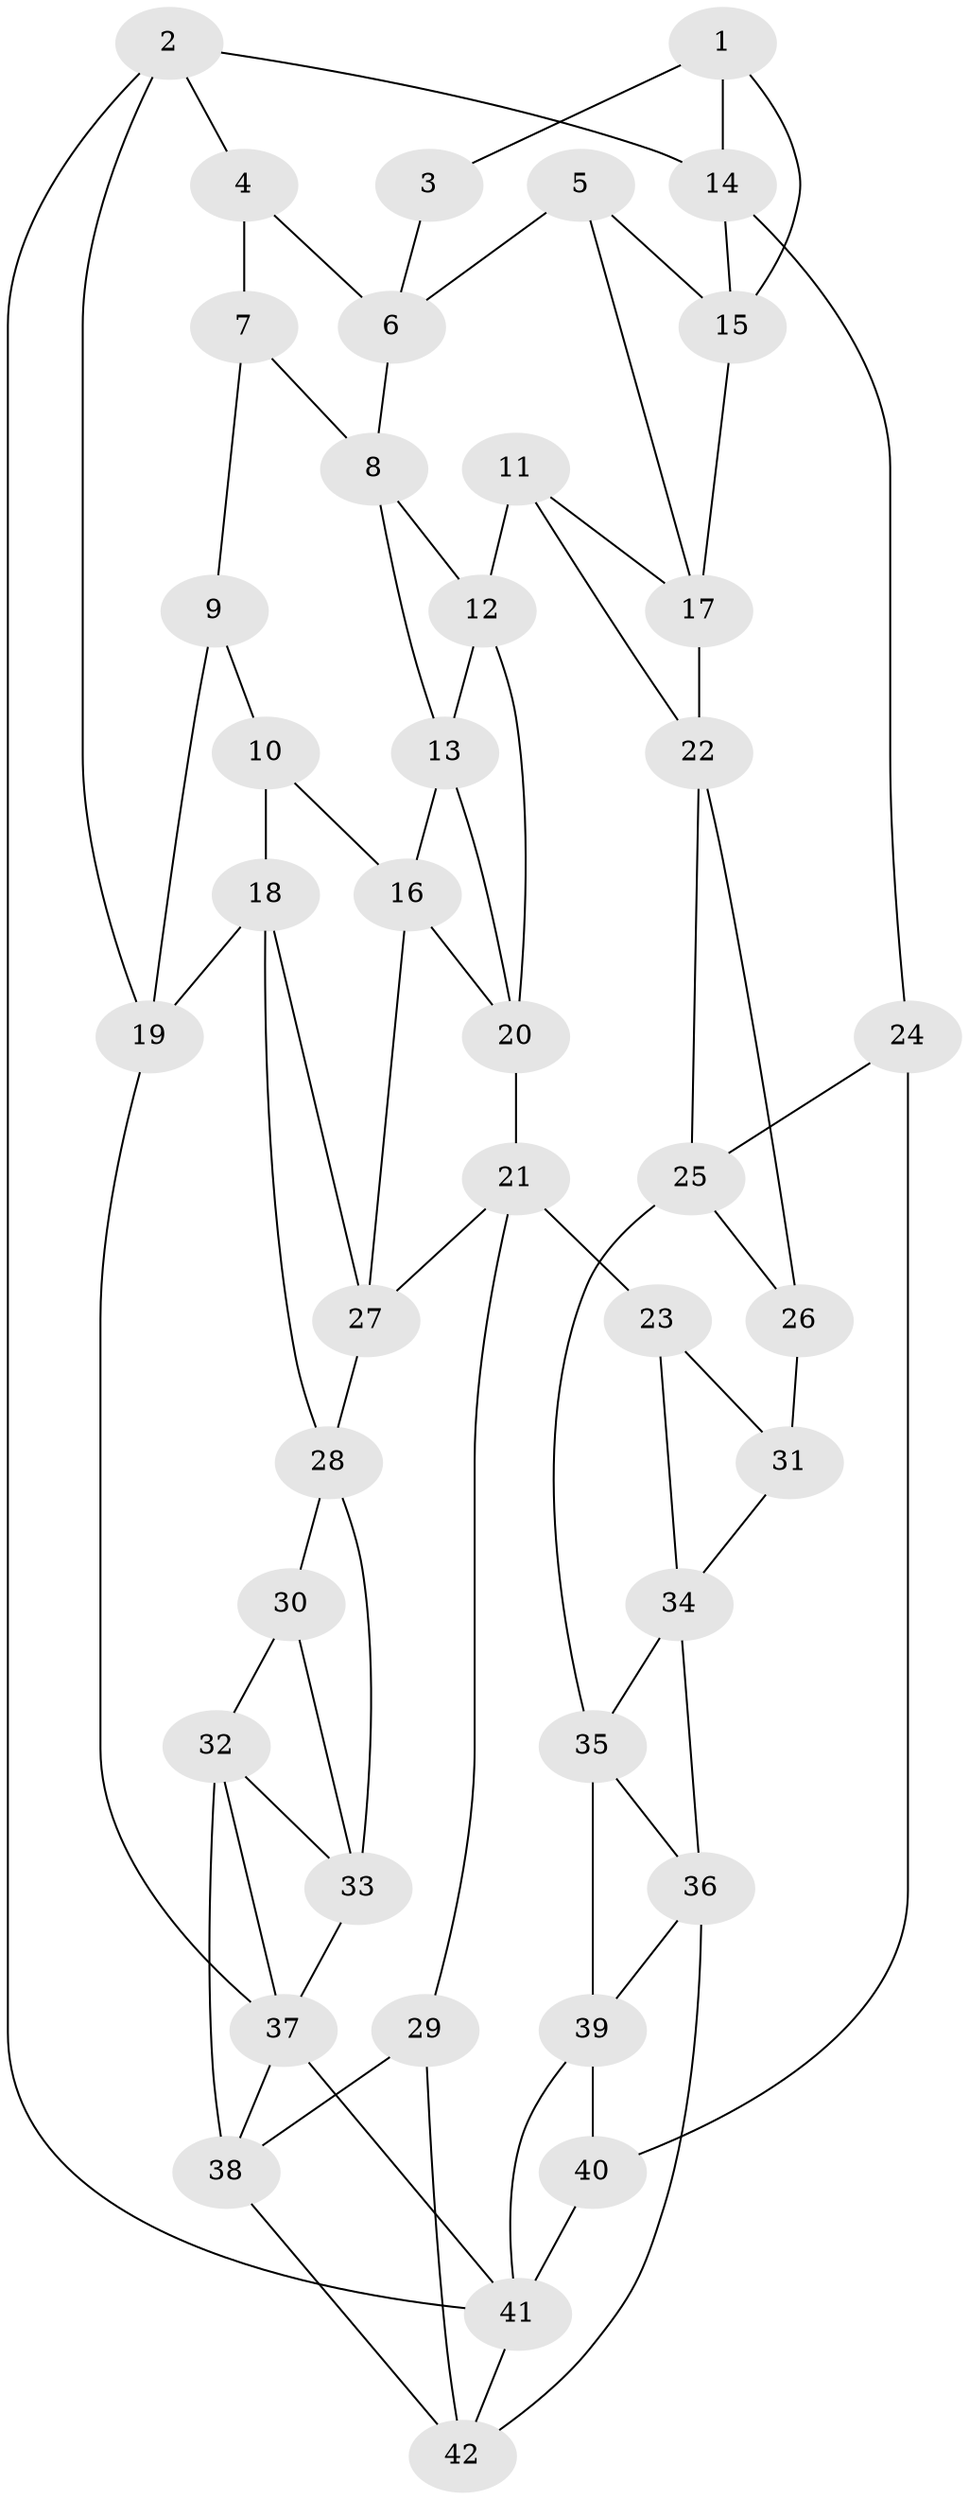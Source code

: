 // original degree distribution, {3: 0.023809523809523808, 6: 0.20238095238095238, 5: 0.5476190476190477, 4: 0.2261904761904762}
// Generated by graph-tools (version 1.1) at 2025/03/03/09/25 03:03:12]
// undirected, 42 vertices, 77 edges
graph export_dot {
graph [start="1"]
  node [color=gray90,style=filled];
  1;
  2;
  3;
  4;
  5;
  6;
  7;
  8;
  9;
  10;
  11;
  12;
  13;
  14;
  15;
  16;
  17;
  18;
  19;
  20;
  21;
  22;
  23;
  24;
  25;
  26;
  27;
  28;
  29;
  30;
  31;
  32;
  33;
  34;
  35;
  36;
  37;
  38;
  39;
  40;
  41;
  42;
  1 -- 3 [weight=1.0];
  1 -- 14 [weight=1.0];
  1 -- 15 [weight=1.0];
  2 -- 4 [weight=1.0];
  2 -- 14 [weight=1.0];
  2 -- 19 [weight=1.0];
  2 -- 41 [weight=1.0];
  3 -- 6 [weight=1.0];
  4 -- 6 [weight=1.0];
  4 -- 7 [weight=1.0];
  5 -- 6 [weight=1.0];
  5 -- 15 [weight=1.0];
  5 -- 17 [weight=1.0];
  6 -- 8 [weight=1.0];
  7 -- 8 [weight=1.0];
  7 -- 9 [weight=1.0];
  8 -- 12 [weight=1.0];
  8 -- 13 [weight=1.0];
  9 -- 10 [weight=1.0];
  9 -- 19 [weight=2.0];
  10 -- 16 [weight=1.0];
  10 -- 18 [weight=1.0];
  11 -- 12 [weight=1.0];
  11 -- 17 [weight=1.0];
  11 -- 22 [weight=1.0];
  12 -- 13 [weight=1.0];
  12 -- 20 [weight=1.0];
  13 -- 16 [weight=1.0];
  13 -- 20 [weight=1.0];
  14 -- 15 [weight=1.0];
  14 -- 24 [weight=1.0];
  15 -- 17 [weight=1.0];
  16 -- 20 [weight=1.0];
  16 -- 27 [weight=1.0];
  17 -- 22 [weight=1.0];
  18 -- 19 [weight=1.0];
  18 -- 27 [weight=1.0];
  18 -- 28 [weight=1.0];
  19 -- 37 [weight=1.0];
  20 -- 21 [weight=1.0];
  21 -- 23 [weight=1.0];
  21 -- 27 [weight=1.0];
  21 -- 29 [weight=1.0];
  22 -- 25 [weight=1.0];
  22 -- 26 [weight=1.0];
  23 -- 31 [weight=1.0];
  23 -- 34 [weight=1.0];
  24 -- 25 [weight=1.0];
  24 -- 40 [weight=1.0];
  25 -- 26 [weight=1.0];
  25 -- 35 [weight=1.0];
  26 -- 31 [weight=2.0];
  27 -- 28 [weight=1.0];
  28 -- 30 [weight=1.0];
  28 -- 33 [weight=1.0];
  29 -- 38 [weight=1.0];
  29 -- 42 [weight=1.0];
  30 -- 32 [weight=1.0];
  30 -- 33 [weight=1.0];
  31 -- 34 [weight=1.0];
  32 -- 33 [weight=1.0];
  32 -- 37 [weight=1.0];
  32 -- 38 [weight=1.0];
  33 -- 37 [weight=1.0];
  34 -- 35 [weight=1.0];
  34 -- 36 [weight=1.0];
  35 -- 36 [weight=1.0];
  35 -- 39 [weight=1.0];
  36 -- 39 [weight=1.0];
  36 -- 42 [weight=1.0];
  37 -- 38 [weight=1.0];
  37 -- 41 [weight=1.0];
  38 -- 42 [weight=1.0];
  39 -- 40 [weight=1.0];
  39 -- 41 [weight=1.0];
  40 -- 41 [weight=1.0];
  41 -- 42 [weight=1.0];
}
